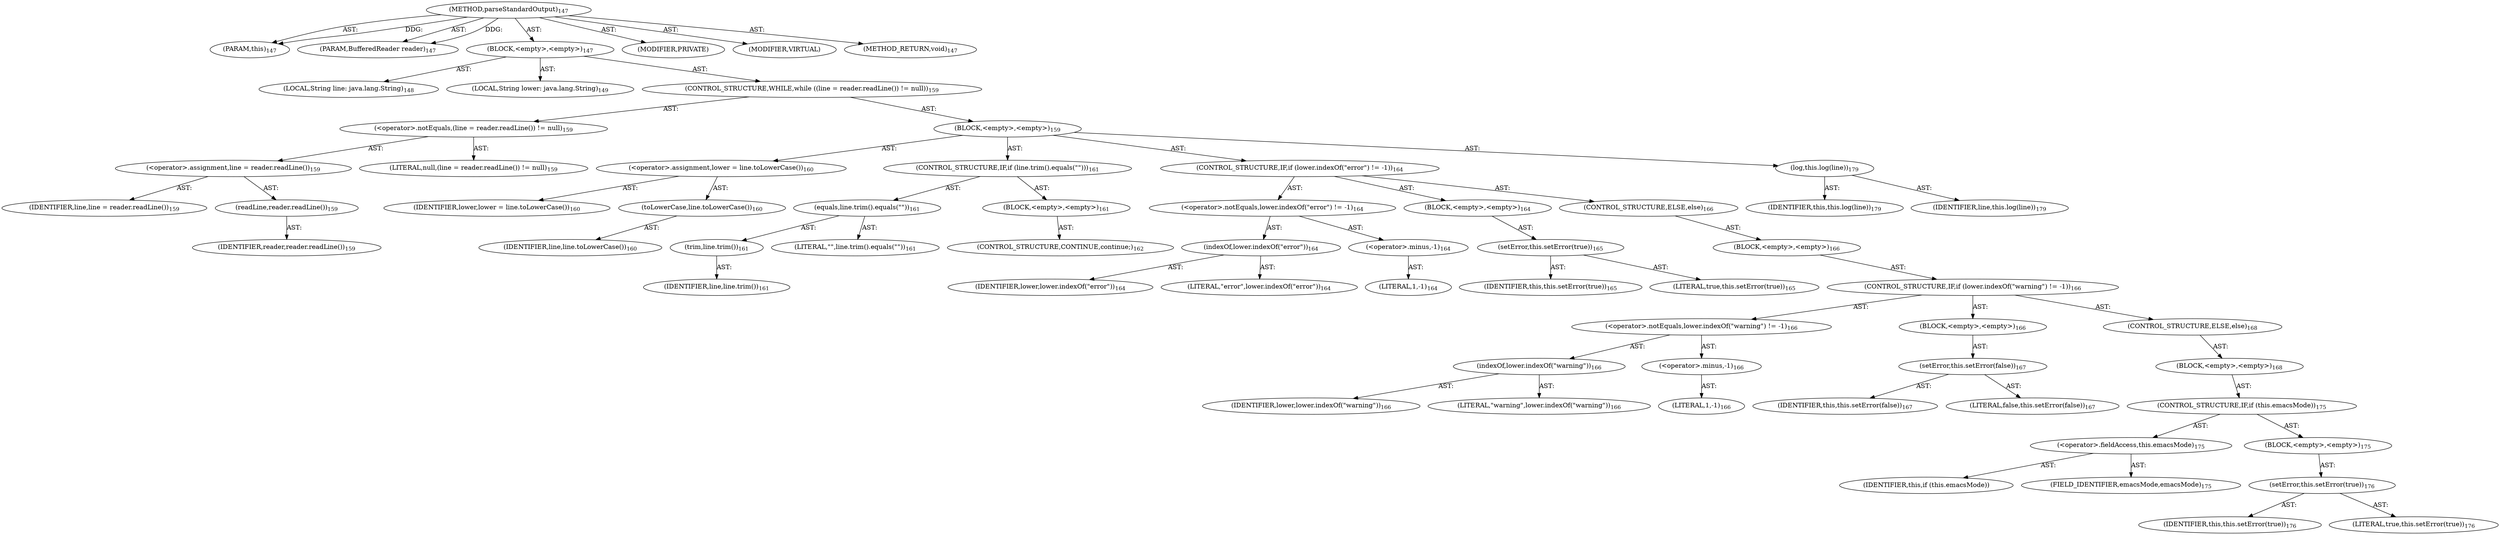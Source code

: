 digraph "parseStandardOutput" {  
"111669149703" [label = <(METHOD,parseStandardOutput)<SUB>147</SUB>> ]
"115964116994" [label = <(PARAM,this)<SUB>147</SUB>> ]
"115964117007" [label = <(PARAM,BufferedReader reader)<SUB>147</SUB>> ]
"25769803786" [label = <(BLOCK,&lt;empty&gt;,&lt;empty&gt;)<SUB>147</SUB>> ]
"94489280513" [label = <(LOCAL,String line: java.lang.String)<SUB>148</SUB>> ]
"94489280514" [label = <(LOCAL,String lower: java.lang.String)<SUB>149</SUB>> ]
"47244640258" [label = <(CONTROL_STRUCTURE,WHILE,while ((line = reader.readLine()) != null))<SUB>159</SUB>> ]
"30064771102" [label = <(&lt;operator&gt;.notEquals,(line = reader.readLine()) != null)<SUB>159</SUB>> ]
"30064771103" [label = <(&lt;operator&gt;.assignment,line = reader.readLine())<SUB>159</SUB>> ]
"68719476764" [label = <(IDENTIFIER,line,line = reader.readLine())<SUB>159</SUB>> ]
"30064771104" [label = <(readLine,reader.readLine())<SUB>159</SUB>> ]
"68719476765" [label = <(IDENTIFIER,reader,reader.readLine())<SUB>159</SUB>> ]
"90194313223" [label = <(LITERAL,null,(line = reader.readLine()) != null)<SUB>159</SUB>> ]
"25769803787" [label = <(BLOCK,&lt;empty&gt;,&lt;empty&gt;)<SUB>159</SUB>> ]
"30064771105" [label = <(&lt;operator&gt;.assignment,lower = line.toLowerCase())<SUB>160</SUB>> ]
"68719476766" [label = <(IDENTIFIER,lower,lower = line.toLowerCase())<SUB>160</SUB>> ]
"30064771106" [label = <(toLowerCase,line.toLowerCase())<SUB>160</SUB>> ]
"68719476767" [label = <(IDENTIFIER,line,line.toLowerCase())<SUB>160</SUB>> ]
"47244640259" [label = <(CONTROL_STRUCTURE,IF,if (line.trim().equals(&quot;&quot;)))<SUB>161</SUB>> ]
"30064771107" [label = <(equals,line.trim().equals(&quot;&quot;))<SUB>161</SUB>> ]
"30064771108" [label = <(trim,line.trim())<SUB>161</SUB>> ]
"68719476768" [label = <(IDENTIFIER,line,line.trim())<SUB>161</SUB>> ]
"90194313224" [label = <(LITERAL,&quot;&quot;,line.trim().equals(&quot;&quot;))<SUB>161</SUB>> ]
"25769803788" [label = <(BLOCK,&lt;empty&gt;,&lt;empty&gt;)<SUB>161</SUB>> ]
"47244640260" [label = <(CONTROL_STRUCTURE,CONTINUE,continue;)<SUB>162</SUB>> ]
"47244640261" [label = <(CONTROL_STRUCTURE,IF,if (lower.indexOf(&quot;error&quot;) != -1))<SUB>164</SUB>> ]
"30064771109" [label = <(&lt;operator&gt;.notEquals,lower.indexOf(&quot;error&quot;) != -1)<SUB>164</SUB>> ]
"30064771110" [label = <(indexOf,lower.indexOf(&quot;error&quot;))<SUB>164</SUB>> ]
"68719476769" [label = <(IDENTIFIER,lower,lower.indexOf(&quot;error&quot;))<SUB>164</SUB>> ]
"90194313225" [label = <(LITERAL,&quot;error&quot;,lower.indexOf(&quot;error&quot;))<SUB>164</SUB>> ]
"30064771111" [label = <(&lt;operator&gt;.minus,-1)<SUB>164</SUB>> ]
"90194313226" [label = <(LITERAL,1,-1)<SUB>164</SUB>> ]
"25769803789" [label = <(BLOCK,&lt;empty&gt;,&lt;empty&gt;)<SUB>164</SUB>> ]
"30064771112" [label = <(setError,this.setError(true))<SUB>165</SUB>> ]
"68719476739" [label = <(IDENTIFIER,this,this.setError(true))<SUB>165</SUB>> ]
"90194313227" [label = <(LITERAL,true,this.setError(true))<SUB>165</SUB>> ]
"47244640262" [label = <(CONTROL_STRUCTURE,ELSE,else)<SUB>166</SUB>> ]
"25769803790" [label = <(BLOCK,&lt;empty&gt;,&lt;empty&gt;)<SUB>166</SUB>> ]
"47244640263" [label = <(CONTROL_STRUCTURE,IF,if (lower.indexOf(&quot;warning&quot;) != -1))<SUB>166</SUB>> ]
"30064771113" [label = <(&lt;operator&gt;.notEquals,lower.indexOf(&quot;warning&quot;) != -1)<SUB>166</SUB>> ]
"30064771114" [label = <(indexOf,lower.indexOf(&quot;warning&quot;))<SUB>166</SUB>> ]
"68719476770" [label = <(IDENTIFIER,lower,lower.indexOf(&quot;warning&quot;))<SUB>166</SUB>> ]
"90194313228" [label = <(LITERAL,&quot;warning&quot;,lower.indexOf(&quot;warning&quot;))<SUB>166</SUB>> ]
"30064771115" [label = <(&lt;operator&gt;.minus,-1)<SUB>166</SUB>> ]
"90194313229" [label = <(LITERAL,1,-1)<SUB>166</SUB>> ]
"25769803791" [label = <(BLOCK,&lt;empty&gt;,&lt;empty&gt;)<SUB>166</SUB>> ]
"30064771116" [label = <(setError,this.setError(false))<SUB>167</SUB>> ]
"68719476740" [label = <(IDENTIFIER,this,this.setError(false))<SUB>167</SUB>> ]
"90194313230" [label = <(LITERAL,false,this.setError(false))<SUB>167</SUB>> ]
"47244640264" [label = <(CONTROL_STRUCTURE,ELSE,else)<SUB>168</SUB>> ]
"25769803792" [label = <(BLOCK,&lt;empty&gt;,&lt;empty&gt;)<SUB>168</SUB>> ]
"47244640265" [label = <(CONTROL_STRUCTURE,IF,if (this.emacsMode))<SUB>175</SUB>> ]
"30064771117" [label = <(&lt;operator&gt;.fieldAccess,this.emacsMode)<SUB>175</SUB>> ]
"68719476771" [label = <(IDENTIFIER,this,if (this.emacsMode))> ]
"55834574859" [label = <(FIELD_IDENTIFIER,emacsMode,emacsMode)<SUB>175</SUB>> ]
"25769803793" [label = <(BLOCK,&lt;empty&gt;,&lt;empty&gt;)<SUB>175</SUB>> ]
"30064771118" [label = <(setError,this.setError(true))<SUB>176</SUB>> ]
"68719476741" [label = <(IDENTIFIER,this,this.setError(true))<SUB>176</SUB>> ]
"90194313231" [label = <(LITERAL,true,this.setError(true))<SUB>176</SUB>> ]
"30064771119" [label = <(log,this.log(line))<SUB>179</SUB>> ]
"68719476742" [label = <(IDENTIFIER,this,this.log(line))<SUB>179</SUB>> ]
"68719476772" [label = <(IDENTIFIER,line,this.log(line))<SUB>179</SUB>> ]
"133143986197" [label = <(MODIFIER,PRIVATE)> ]
"133143986198" [label = <(MODIFIER,VIRTUAL)> ]
"128849018887" [label = <(METHOD_RETURN,void)<SUB>147</SUB>> ]
  "111669149703" -> "115964116994"  [ label = "AST: "] 
  "111669149703" -> "115964117007"  [ label = "AST: "] 
  "111669149703" -> "25769803786"  [ label = "AST: "] 
  "111669149703" -> "133143986197"  [ label = "AST: "] 
  "111669149703" -> "133143986198"  [ label = "AST: "] 
  "111669149703" -> "128849018887"  [ label = "AST: "] 
  "25769803786" -> "94489280513"  [ label = "AST: "] 
  "25769803786" -> "94489280514"  [ label = "AST: "] 
  "25769803786" -> "47244640258"  [ label = "AST: "] 
  "47244640258" -> "30064771102"  [ label = "AST: "] 
  "47244640258" -> "25769803787"  [ label = "AST: "] 
  "30064771102" -> "30064771103"  [ label = "AST: "] 
  "30064771102" -> "90194313223"  [ label = "AST: "] 
  "30064771103" -> "68719476764"  [ label = "AST: "] 
  "30064771103" -> "30064771104"  [ label = "AST: "] 
  "30064771104" -> "68719476765"  [ label = "AST: "] 
  "25769803787" -> "30064771105"  [ label = "AST: "] 
  "25769803787" -> "47244640259"  [ label = "AST: "] 
  "25769803787" -> "47244640261"  [ label = "AST: "] 
  "25769803787" -> "30064771119"  [ label = "AST: "] 
  "30064771105" -> "68719476766"  [ label = "AST: "] 
  "30064771105" -> "30064771106"  [ label = "AST: "] 
  "30064771106" -> "68719476767"  [ label = "AST: "] 
  "47244640259" -> "30064771107"  [ label = "AST: "] 
  "47244640259" -> "25769803788"  [ label = "AST: "] 
  "30064771107" -> "30064771108"  [ label = "AST: "] 
  "30064771107" -> "90194313224"  [ label = "AST: "] 
  "30064771108" -> "68719476768"  [ label = "AST: "] 
  "25769803788" -> "47244640260"  [ label = "AST: "] 
  "47244640261" -> "30064771109"  [ label = "AST: "] 
  "47244640261" -> "25769803789"  [ label = "AST: "] 
  "47244640261" -> "47244640262"  [ label = "AST: "] 
  "30064771109" -> "30064771110"  [ label = "AST: "] 
  "30064771109" -> "30064771111"  [ label = "AST: "] 
  "30064771110" -> "68719476769"  [ label = "AST: "] 
  "30064771110" -> "90194313225"  [ label = "AST: "] 
  "30064771111" -> "90194313226"  [ label = "AST: "] 
  "25769803789" -> "30064771112"  [ label = "AST: "] 
  "30064771112" -> "68719476739"  [ label = "AST: "] 
  "30064771112" -> "90194313227"  [ label = "AST: "] 
  "47244640262" -> "25769803790"  [ label = "AST: "] 
  "25769803790" -> "47244640263"  [ label = "AST: "] 
  "47244640263" -> "30064771113"  [ label = "AST: "] 
  "47244640263" -> "25769803791"  [ label = "AST: "] 
  "47244640263" -> "47244640264"  [ label = "AST: "] 
  "30064771113" -> "30064771114"  [ label = "AST: "] 
  "30064771113" -> "30064771115"  [ label = "AST: "] 
  "30064771114" -> "68719476770"  [ label = "AST: "] 
  "30064771114" -> "90194313228"  [ label = "AST: "] 
  "30064771115" -> "90194313229"  [ label = "AST: "] 
  "25769803791" -> "30064771116"  [ label = "AST: "] 
  "30064771116" -> "68719476740"  [ label = "AST: "] 
  "30064771116" -> "90194313230"  [ label = "AST: "] 
  "47244640264" -> "25769803792"  [ label = "AST: "] 
  "25769803792" -> "47244640265"  [ label = "AST: "] 
  "47244640265" -> "30064771117"  [ label = "AST: "] 
  "47244640265" -> "25769803793"  [ label = "AST: "] 
  "30064771117" -> "68719476771"  [ label = "AST: "] 
  "30064771117" -> "55834574859"  [ label = "AST: "] 
  "25769803793" -> "30064771118"  [ label = "AST: "] 
  "30064771118" -> "68719476741"  [ label = "AST: "] 
  "30064771118" -> "90194313231"  [ label = "AST: "] 
  "30064771119" -> "68719476742"  [ label = "AST: "] 
  "30064771119" -> "68719476772"  [ label = "AST: "] 
  "111669149703" -> "115964116994"  [ label = "DDG: "] 
  "111669149703" -> "115964117007"  [ label = "DDG: "] 
}
